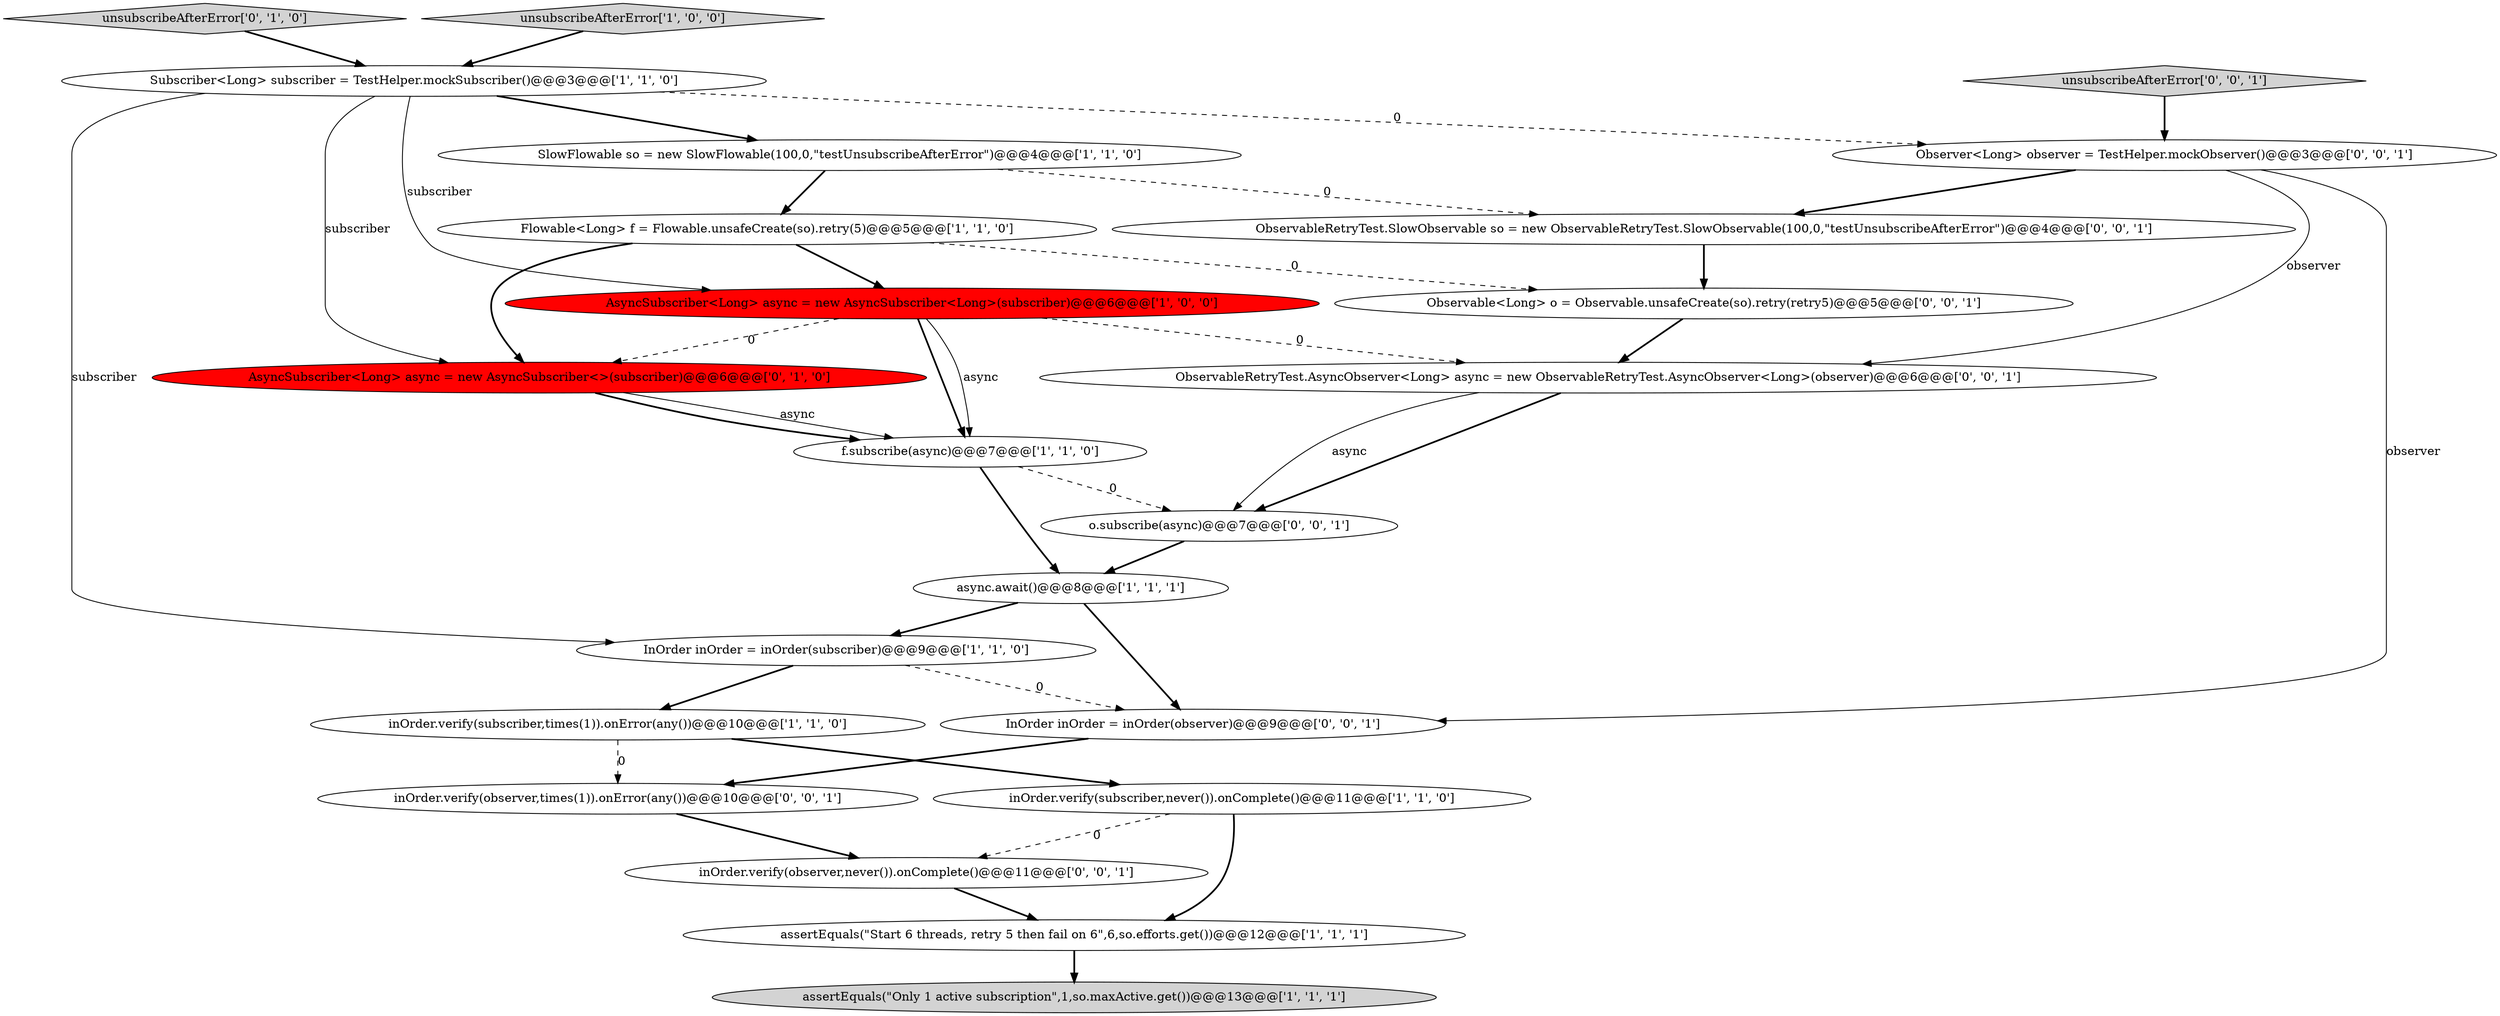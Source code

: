 digraph {
18 [style = filled, label = "inOrder.verify(observer,times(1)).onError(any())@@@10@@@['0', '0', '1']", fillcolor = white, shape = ellipse image = "AAA0AAABBB3BBB"];
9 [style = filled, label = "Flowable<Long> f = Flowable.unsafeCreate(so).retry(5)@@@5@@@['1', '1', '0']", fillcolor = white, shape = ellipse image = "AAA0AAABBB1BBB"];
17 [style = filled, label = "ObservableRetryTest.AsyncObserver<Long> async = new ObservableRetryTest.AsyncObserver<Long>(observer)@@@6@@@['0', '0', '1']", fillcolor = white, shape = ellipse image = "AAA0AAABBB3BBB"];
1 [style = filled, label = "async.await()@@@8@@@['1', '1', '1']", fillcolor = white, shape = ellipse image = "AAA0AAABBB1BBB"];
13 [style = filled, label = "unsubscribeAfterError['0', '1', '0']", fillcolor = lightgray, shape = diamond image = "AAA0AAABBB2BBB"];
3 [style = filled, label = "assertEquals(\"Only 1 active subscription\",1,so.maxActive.get())@@@13@@@['1', '1', '1']", fillcolor = lightgray, shape = ellipse image = "AAA0AAABBB1BBB"];
6 [style = filled, label = "f.subscribe(async)@@@7@@@['1', '1', '0']", fillcolor = white, shape = ellipse image = "AAA0AAABBB1BBB"];
21 [style = filled, label = "ObservableRetryTest.SlowObservable so = new ObservableRetryTest.SlowObservable(100,0,\"testUnsubscribeAfterError\")@@@4@@@['0', '0', '1']", fillcolor = white, shape = ellipse image = "AAA0AAABBB3BBB"];
19 [style = filled, label = "o.subscribe(async)@@@7@@@['0', '0', '1']", fillcolor = white, shape = ellipse image = "AAA0AAABBB3BBB"];
4 [style = filled, label = "unsubscribeAfterError['1', '0', '0']", fillcolor = lightgray, shape = diamond image = "AAA0AAABBB1BBB"];
0 [style = filled, label = "SlowFlowable so = new SlowFlowable(100,0,\"testUnsubscribeAfterError\")@@@4@@@['1', '1', '0']", fillcolor = white, shape = ellipse image = "AAA0AAABBB1BBB"];
11 [style = filled, label = "assertEquals(\"Start 6 threads, retry 5 then fail on 6\",6,so.efforts.get())@@@12@@@['1', '1', '1']", fillcolor = white, shape = ellipse image = "AAA0AAABBB1BBB"];
22 [style = filled, label = "InOrder inOrder = inOrder(observer)@@@9@@@['0', '0', '1']", fillcolor = white, shape = ellipse image = "AAA0AAABBB3BBB"];
10 [style = filled, label = "AsyncSubscriber<Long> async = new AsyncSubscriber<Long>(subscriber)@@@6@@@['1', '0', '0']", fillcolor = red, shape = ellipse image = "AAA1AAABBB1BBB"];
12 [style = filled, label = "AsyncSubscriber<Long> async = new AsyncSubscriber<>(subscriber)@@@6@@@['0', '1', '0']", fillcolor = red, shape = ellipse image = "AAA1AAABBB2BBB"];
7 [style = filled, label = "inOrder.verify(subscriber,never()).onComplete()@@@11@@@['1', '1', '0']", fillcolor = white, shape = ellipse image = "AAA0AAABBB1BBB"];
14 [style = filled, label = "unsubscribeAfterError['0', '0', '1']", fillcolor = lightgray, shape = diamond image = "AAA0AAABBB3BBB"];
8 [style = filled, label = "Subscriber<Long> subscriber = TestHelper.mockSubscriber()@@@3@@@['1', '1', '0']", fillcolor = white, shape = ellipse image = "AAA0AAABBB1BBB"];
2 [style = filled, label = "inOrder.verify(subscriber,times(1)).onError(any())@@@10@@@['1', '1', '0']", fillcolor = white, shape = ellipse image = "AAA0AAABBB1BBB"];
16 [style = filled, label = "Observer<Long> observer = TestHelper.mockObserver()@@@3@@@['0', '0', '1']", fillcolor = white, shape = ellipse image = "AAA0AAABBB3BBB"];
20 [style = filled, label = "Observable<Long> o = Observable.unsafeCreate(so).retry(retry5)@@@5@@@['0', '0', '1']", fillcolor = white, shape = ellipse image = "AAA0AAABBB3BBB"];
5 [style = filled, label = "InOrder inOrder = inOrder(subscriber)@@@9@@@['1', '1', '0']", fillcolor = white, shape = ellipse image = "AAA0AAABBB1BBB"];
15 [style = filled, label = "inOrder.verify(observer,never()).onComplete()@@@11@@@['0', '0', '1']", fillcolor = white, shape = ellipse image = "AAA0AAABBB3BBB"];
1->5 [style = bold, label=""];
14->16 [style = bold, label=""];
9->20 [style = dashed, label="0"];
0->9 [style = bold, label=""];
8->16 [style = dashed, label="0"];
7->11 [style = bold, label=""];
20->17 [style = bold, label=""];
8->5 [style = solid, label="subscriber"];
16->17 [style = solid, label="observer"];
18->15 [style = bold, label=""];
10->12 [style = dashed, label="0"];
16->22 [style = solid, label="observer"];
9->10 [style = bold, label=""];
12->6 [style = solid, label="async"];
12->6 [style = bold, label=""];
10->6 [style = bold, label=""];
17->19 [style = bold, label=""];
1->22 [style = bold, label=""];
10->6 [style = solid, label="async"];
8->0 [style = bold, label=""];
6->1 [style = bold, label=""];
19->1 [style = bold, label=""];
5->2 [style = bold, label=""];
22->18 [style = bold, label=""];
21->20 [style = bold, label=""];
15->11 [style = bold, label=""];
11->3 [style = bold, label=""];
0->21 [style = dashed, label="0"];
16->21 [style = bold, label=""];
6->19 [style = dashed, label="0"];
10->17 [style = dashed, label="0"];
2->18 [style = dashed, label="0"];
7->15 [style = dashed, label="0"];
4->8 [style = bold, label=""];
8->10 [style = solid, label="subscriber"];
9->12 [style = bold, label=""];
8->12 [style = solid, label="subscriber"];
2->7 [style = bold, label=""];
13->8 [style = bold, label=""];
17->19 [style = solid, label="async"];
5->22 [style = dashed, label="0"];
}
